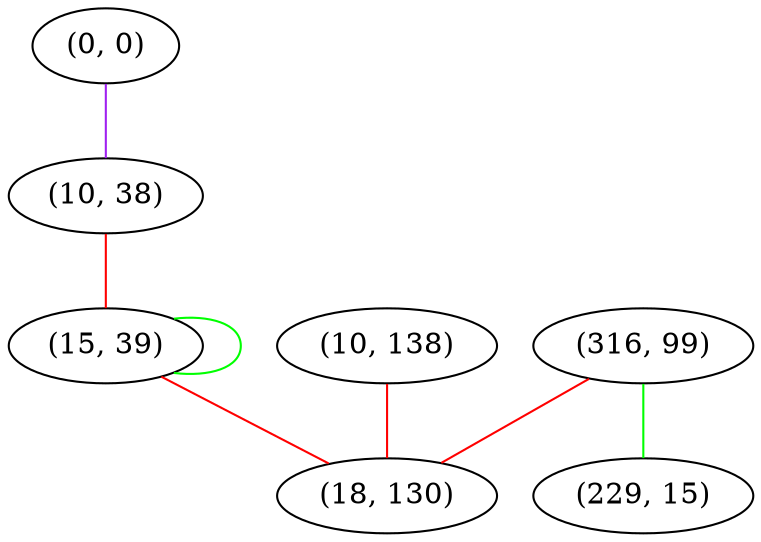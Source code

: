 graph "" {
"(0, 0)";
"(10, 138)";
"(10, 38)";
"(316, 99)";
"(229, 15)";
"(15, 39)";
"(18, 130)";
"(0, 0)" -- "(10, 38)"  [color=purple, key=0, weight=4];
"(10, 138)" -- "(18, 130)"  [color=red, key=0, weight=1];
"(10, 38)" -- "(15, 39)"  [color=red, key=0, weight=1];
"(316, 99)" -- "(229, 15)"  [color=green, key=0, weight=2];
"(316, 99)" -- "(18, 130)"  [color=red, key=0, weight=1];
"(15, 39)" -- "(15, 39)"  [color=green, key=0, weight=2];
"(15, 39)" -- "(18, 130)"  [color=red, key=0, weight=1];
}
